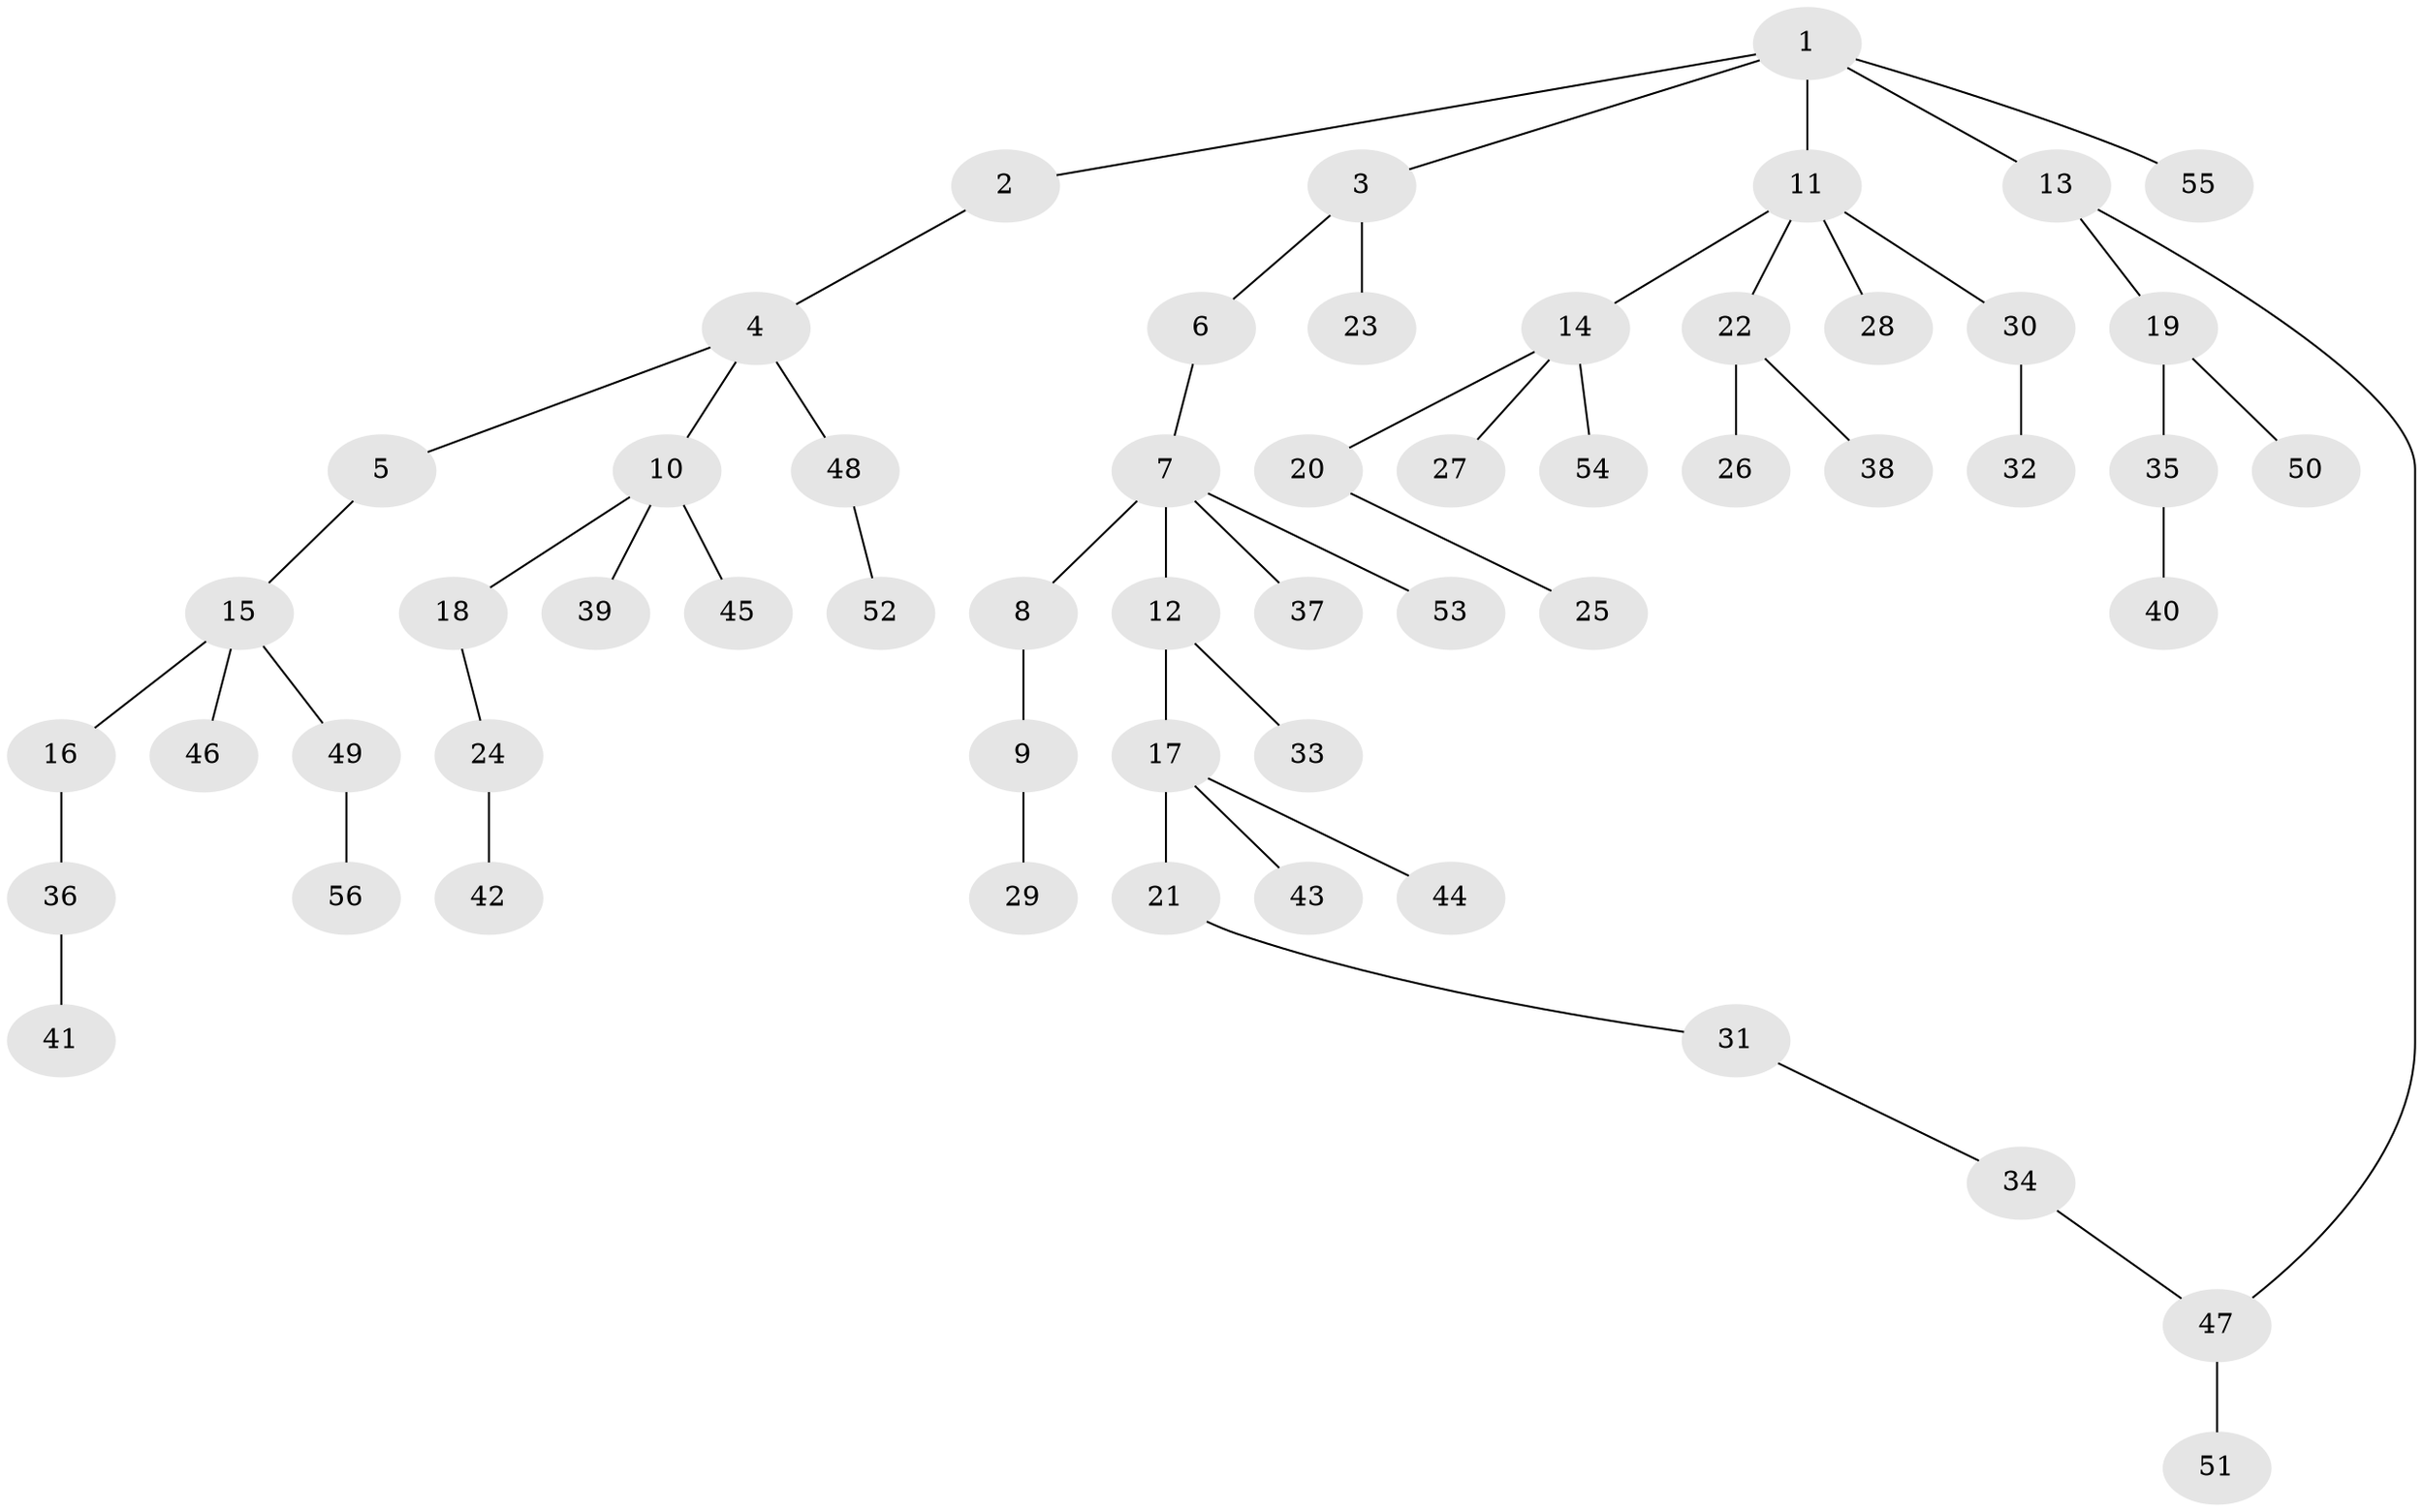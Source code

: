 // Generated by graph-tools (version 1.1) at 2025/25/03/09/25 03:25:25]
// undirected, 56 vertices, 56 edges
graph export_dot {
graph [start="1"]
  node [color=gray90,style=filled];
  1;
  2;
  3;
  4;
  5;
  6;
  7;
  8;
  9;
  10;
  11;
  12;
  13;
  14;
  15;
  16;
  17;
  18;
  19;
  20;
  21;
  22;
  23;
  24;
  25;
  26;
  27;
  28;
  29;
  30;
  31;
  32;
  33;
  34;
  35;
  36;
  37;
  38;
  39;
  40;
  41;
  42;
  43;
  44;
  45;
  46;
  47;
  48;
  49;
  50;
  51;
  52;
  53;
  54;
  55;
  56;
  1 -- 2;
  1 -- 3;
  1 -- 11;
  1 -- 13;
  1 -- 55;
  2 -- 4;
  3 -- 6;
  3 -- 23;
  4 -- 5;
  4 -- 10;
  4 -- 48;
  5 -- 15;
  6 -- 7;
  7 -- 8;
  7 -- 12;
  7 -- 37;
  7 -- 53;
  8 -- 9;
  9 -- 29;
  10 -- 18;
  10 -- 39;
  10 -- 45;
  11 -- 14;
  11 -- 22;
  11 -- 28;
  11 -- 30;
  12 -- 17;
  12 -- 33;
  13 -- 19;
  13 -- 47;
  14 -- 20;
  14 -- 27;
  14 -- 54;
  15 -- 16;
  15 -- 46;
  15 -- 49;
  16 -- 36;
  17 -- 21;
  17 -- 43;
  17 -- 44;
  18 -- 24;
  19 -- 35;
  19 -- 50;
  20 -- 25;
  21 -- 31;
  22 -- 26;
  22 -- 38;
  24 -- 42;
  30 -- 32;
  31 -- 34;
  34 -- 47;
  35 -- 40;
  36 -- 41;
  47 -- 51;
  48 -- 52;
  49 -- 56;
}
